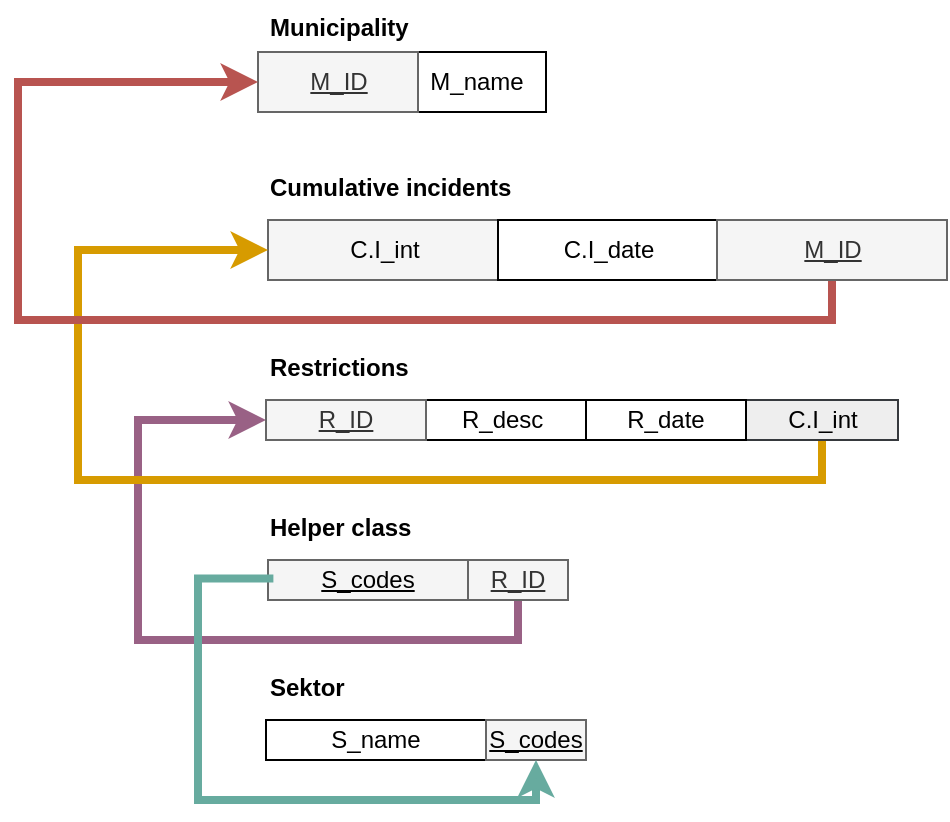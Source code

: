 <mxfile version="14.1.8" type="google"><diagram id="ZwJUM0WsHqt6SXyadANL" name="Page-1"><mxGraphModel dx="1808" dy="-643" grid="1" gridSize="10" guides="1" tooltips="1" connect="1" arrows="1" fold="1" page="1" pageScale="1" pageWidth="827" pageHeight="1169" math="0" shadow="0"><root><mxCell id="0"/><mxCell id="1" parent="0"/><mxCell id="ZpjOSm2rlXsrawkeSRao-1" value="M_name" style="html=1;" parent="1" vertex="1"><mxGeometry x="-246" y="1356" width="70" height="30" as="geometry"/></mxCell><mxCell id="ZpjOSm2rlXsrawkeSRao-5" value="Municipality" style="text;strokeColor=none;fillColor=none;align=left;verticalAlign=top;spacingLeft=4;spacingRight=4;overflow=hidden;rotatable=0;points=[[0,0.5],[1,0.5]];portConstraint=eastwest;fontStyle=1" parent="1" vertex="1"><mxGeometry x="-320" y="1330" width="120" height="26" as="geometry"/></mxCell><mxCell id="ZpjOSm2rlXsrawkeSRao-8" value="&lt;span style=&quot;color: rgb(0 , 0 , 0)&quot;&gt;C.I_int&lt;/span&gt;" style="html=1;fillColor=#f5f5f5;strokeColor=#666666;fontColor=#333333;" parent="1" vertex="1"><mxGeometry x="-315" y="1440" width="115" height="30" as="geometry"/></mxCell><mxCell id="ZpjOSm2rlXsrawkeSRao-10" value="Cumulative incidents" style="text;strokeColor=none;fillColor=none;align=left;verticalAlign=top;spacingLeft=4;spacingRight=4;overflow=hidden;rotatable=0;points=[[0,0.5],[1,0.5]];portConstraint=eastwest;fontStyle=1" parent="1" vertex="1"><mxGeometry x="-320" y="1410" width="140" height="26" as="geometry"/></mxCell><mxCell id="ZpjOSm2rlXsrawkeSRao-14" value="C.I_date" style="html=1;fillColor=#FFFFFF;" parent="1" vertex="1"><mxGeometry x="-200" y="1440" width="110" height="30" as="geometry"/></mxCell><mxCell id="ZpjOSm2rlXsrawkeSRao-19" value="&lt;u&gt;M_ID&lt;/u&gt;" style="html=1;fillColor=#f5f5f5;strokeColor=#666666;fontColor=#333333;" parent="1" vertex="1"><mxGeometry x="-320" y="1356" width="80" height="30" as="geometry"/></mxCell><mxCell id="ZpjOSm2rlXsrawkeSRao-20" value="Helper class" style="text;strokeColor=none;fillColor=none;align=left;verticalAlign=top;spacingLeft=4;spacingRight=4;overflow=hidden;rotatable=0;points=[[0,0.5],[1,0.5]];portConstraint=eastwest;fontStyle=1" parent="1" vertex="1"><mxGeometry x="-320" y="1580" width="140" height="26" as="geometry"/></mxCell><mxCell id="ZpjOSm2rlXsrawkeSRao-27" value="&lt;span style=&quot;color: rgb(0 , 0 , 0)&quot;&gt;&lt;u&gt;S_codes&lt;/u&gt;&lt;/span&gt;" style="rounded=0;whiteSpace=wrap;html=1;strokeWidth=1;fontStyle=0;fillColor=#f5f5f5;strokeColor=#666666;fontColor=#333333;" parent="1" vertex="1"><mxGeometry x="-315" y="1610" width="100" height="20" as="geometry"/></mxCell><mxCell id="ZpjOSm2rlXsrawkeSRao-43" style="edgeStyle=orthogonalEdgeStyle;rounded=0;orthogonalLoop=1;jettySize=auto;html=1;strokeWidth=4;fillColor=#e6d0de;strokeColor=#996185;gradientColor=#d5739d;exitX=0.5;exitY=1;exitDx=0;exitDy=0;entryX=0;entryY=0.5;entryDx=0;entryDy=0;" parent="1" source="ZpjOSm2rlXsrawkeSRao-52" target="ZfY61yFm-mE2R73lDZQT-5" edge="1"><mxGeometry relative="1" as="geometry"><Array as="points"><mxPoint x="-190" y="1650"/><mxPoint x="-380" y="1650"/><mxPoint x="-380" y="1540"/></Array><mxPoint x="-360" y="1620" as="targetPoint"/></mxGeometry></mxCell><mxCell id="ZpjOSm2rlXsrawkeSRao-45" value="Restrictions" style="text;strokeColor=none;fillColor=none;align=left;verticalAlign=top;spacingLeft=4;spacingRight=4;overflow=hidden;rotatable=0;points=[[0,0.5],[1,0.5]];portConstraint=eastwest;fontStyle=1" parent="1" vertex="1"><mxGeometry x="-320" y="1500" width="140" height="26" as="geometry"/></mxCell><mxCell id="ZpjOSm2rlXsrawkeSRao-49" value="R_desc&amp;nbsp;" style="rounded=0;whiteSpace=wrap;html=1;strokeWidth=1;" parent="1" vertex="1"><mxGeometry x="-236" y="1530" width="80" height="20" as="geometry"/></mxCell><mxCell id="ZpjOSm2rlXsrawkeSRao-51" style="edgeStyle=orthogonalEdgeStyle;rounded=0;orthogonalLoop=1;jettySize=auto;html=1;entryX=0;entryY=0.5;entryDx=0;entryDy=0;strokeWidth=4;fillColor=#ffe6cc;strokeColor=#d79b00;exitX=0.5;exitY=1;exitDx=0;exitDy=0;" parent="1" source="ZpjOSm2rlXsrawkeSRao-65" target="ZpjOSm2rlXsrawkeSRao-8" edge="1"><mxGeometry relative="1" as="geometry"><Array as="points"><mxPoint x="-38" y="1570"/><mxPoint x="-410" y="1570"/><mxPoint x="-410" y="1455"/></Array><mxPoint x="210" y="1550" as="sourcePoint"/></mxGeometry></mxCell><mxCell id="ZpjOSm2rlXsrawkeSRao-52" value="&lt;u&gt;R_ID&lt;/u&gt;" style="rounded=0;whiteSpace=wrap;html=1;strokeWidth=1;fillColor=#f5f5f5;strokeColor=#666666;fontColor=#333333;" parent="1" vertex="1"><mxGeometry x="-215" y="1610" width="50" height="20" as="geometry"/></mxCell><mxCell id="ZpjOSm2rlXsrawkeSRao-64" style="edgeStyle=orthogonalEdgeStyle;rounded=0;orthogonalLoop=1;jettySize=auto;html=1;entryX=0;entryY=0.5;entryDx=0;entryDy=0;strokeWidth=4;fillColor=#f8cecc;strokeColor=#b85450;exitX=0.5;exitY=1;exitDx=0;exitDy=0;" parent="1" source="ZfY61yFm-mE2R73lDZQT-12" target="ZpjOSm2rlXsrawkeSRao-19" edge="1"><mxGeometry relative="1" as="geometry"><Array as="points"><mxPoint x="-33" y="1490"/><mxPoint x="-440" y="1490"/><mxPoint x="-440" y="1371"/></Array></mxGeometry></mxCell><mxCell id="ZpjOSm2rlXsrawkeSRao-65" value="C.I_int" style="html=1;fillColor=#eeeeee;strokeColor=#36393d;" parent="1" vertex="1"><mxGeometry x="-76" y="1530" width="76" height="20" as="geometry"/></mxCell><mxCell id="ZfY61yFm-mE2R73lDZQT-3" value="R_date" style="rounded=0;whiteSpace=wrap;html=1;strokeWidth=1;" parent="1" vertex="1"><mxGeometry x="-156" y="1530" width="80" height="20" as="geometry"/></mxCell><mxCell id="ZfY61yFm-mE2R73lDZQT-5" value="&lt;u&gt;R_ID&lt;/u&gt;" style="rounded=0;whiteSpace=wrap;html=1;strokeWidth=1;fillColor=#f5f5f5;strokeColor=#666666;fontColor=#333333;" parent="1" vertex="1"><mxGeometry x="-316" y="1530" width="80" height="20" as="geometry"/></mxCell><mxCell id="ZfY61yFm-mE2R73lDZQT-12" value="&lt;u&gt;M_ID&lt;/u&gt;" style="html=1;fillColor=#f5f5f5;strokeColor=#666666;fontColor=#333333;" parent="1" vertex="1"><mxGeometry x="-90.5" y="1440" width="115" height="30" as="geometry"/></mxCell><mxCell id="Ydzd1QXXB10Eg-PDuO4--23" value="Sektor" style="text;strokeColor=none;fillColor=none;align=left;verticalAlign=top;spacingLeft=4;spacingRight=4;overflow=hidden;rotatable=0;points=[[0,0.5],[1,0.5]];portConstraint=eastwest;fontStyle=1" parent="1" vertex="1"><mxGeometry x="-320" y="1660" width="140" height="26" as="geometry"/></mxCell><mxCell id="Ydzd1QXXB10Eg-PDuO4--24" value="S_name" style="rounded=0;whiteSpace=wrap;html=1;strokeWidth=1;" parent="1" vertex="1"><mxGeometry x="-316" y="1690" width="110" height="20" as="geometry"/></mxCell><mxCell id="Ydzd1QXXB10Eg-PDuO4--30" value="&lt;span style=&quot;color: rgb(0 , 0 , 0)&quot;&gt;&lt;u&gt;S_codes&lt;/u&gt;&lt;/span&gt;" style="rounded=0;whiteSpace=wrap;html=1;strokeWidth=1;fillColor=#f5f5f5;strokeColor=#666666;fontColor=#333333;" parent="1" vertex="1"><mxGeometry x="-206" y="1690" width="50" height="20" as="geometry"/></mxCell><mxCell id="Ydzd1QXXB10Eg-PDuO4--31" style="edgeStyle=orthogonalEdgeStyle;rounded=0;orthogonalLoop=1;jettySize=auto;html=1;strokeWidth=4;fillColor=#67AB9F;strokeColor=#67AB9F;gradientColor=#d5739d;exitX=0.5;exitY=1;exitDx=0;exitDy=0;entryX=0.027;entryY=0.464;entryDx=0;entryDy=0;entryPerimeter=0;endArrow=none;endFill=0;startArrow=classic;startFill=1;" parent="1" source="Ydzd1QXXB10Eg-PDuO4--30" target="ZpjOSm2rlXsrawkeSRao-27" edge="1"><mxGeometry relative="1" as="geometry"><Array as="points"><mxPoint x="-181" y="1730"/><mxPoint x="-350" y="1730"/><mxPoint x="-350" y="1619"/></Array><mxPoint x="-330" y="1620" as="targetPoint"/><mxPoint x="-101" y="1746" as="sourcePoint"/></mxGeometry></mxCell></root></mxGraphModel></diagram></mxfile>